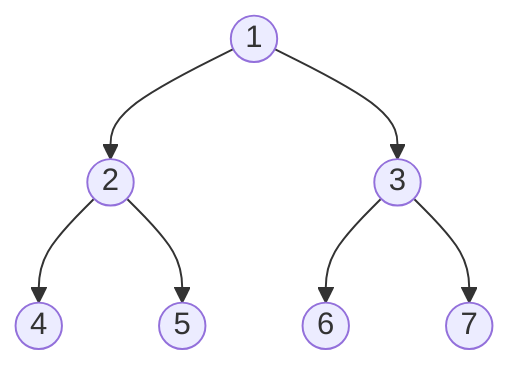 graph TB;
    A((1))-->B((2))
    A-->C((3))
    B-->E((4))
    B-->F((5))
    C-->H((6))
    C-->I((7))